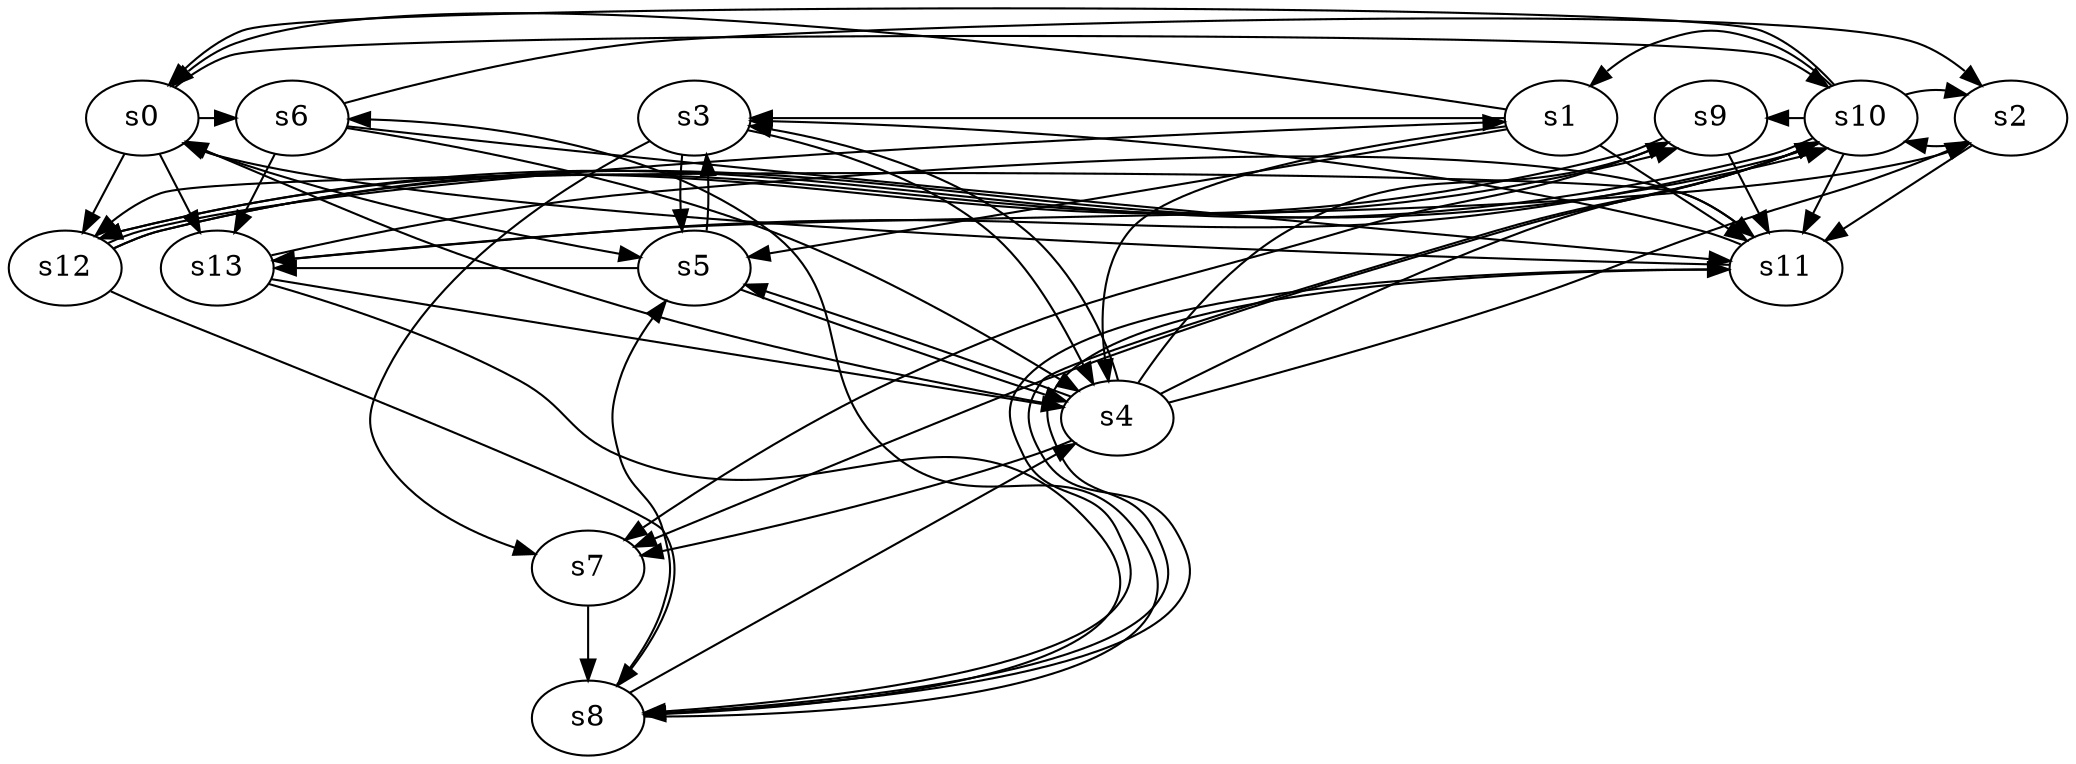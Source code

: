 digraph game_0904_complex_14 {
    s0 [name="s0", player=0];
    s1 [name="s1", player=1];
    s2 [name="s2", player=1];
    s3 [name="s3", player=1];
    s4 [name="s4", player=1];
    s5 [name="s5", player=0];
    s6 [name="s6", player=0];
    s7 [name="s7", player=1];
    s8 [name="s8", player=1];
    s9 [name="s9", player=0];
    s10 [name="s10", player=1, target=1];
    s11 [name="s11", player=1];
    s12 [name="s12", player=0];
    s13 [name="s13", player=1, target=1];

    s0 -> s5 [constraint="time % 2 == 0"];
    s0 -> s6 [constraint="time % 3 == 2 || time % 2 == 0"];
    s0 -> s10 [constraint="time == 1 || time == 2 || time == 12"];
    s0 -> s12;
    s0 -> s13;
    s1 -> s0 [constraint="time % 8 == 5"];
    s1 -> s3 [constraint="!(time % 5 == 4)"];
    s1 -> s4 [constraint="!(time % 2 == 0)"];
    s1 -> s5 [constraint="time % 2 == 1 && time % 4 == 1"];
    s1 -> s11;
    s2 -> s10 [constraint="time % 3 == 2 && time % 3 == 0"];
    s2 -> s11;
    s3 -> s4 [constraint="time % 4 == 0 && time % 4 == 2"];
    s3 -> s5;
    s3 -> s7;
    s4 -> s0 [constraint="time % 7 == 2"];
    s4 -> s2 [constraint="time % 2 == 1 && time % 5 == 2"];
    s4 -> s3 [constraint="time % 8 == 4"];
    s4 -> s5 [constraint="!(time % 6 == 2)"];
    s4 -> s7;
    s4 -> s9 [constraint="!(time % 5 == 0)"];
    s4 -> s10 [constraint="time % 4 == 3"];
    s5 -> s3;
    s5 -> s4;
    s5 -> s13 [constraint="time % 2 == 0 && time % 3 == 1"];
    s6 -> s2 [constraint="time % 2 == 1 && time % 5 == 3"];
    s6 -> s4 [constraint="!(time % 6 == 5)"];
    s6 -> s11 [constraint="time % 3 == 2 && time % 5 == 2"];
    s6 -> s13 [constraint="time % 3 == 0 && time % 5 == 2"];
    s7 -> s8;
    s8 -> s4 [constraint="time % 3 == 0"];
    s8 -> s5 [constraint="!(time % 5 == 4)"];
    s8 -> s6 [constraint="time % 5 == 0 || time % 2 == 0"];
    s8 -> s10 [constraint="time % 4 == 2 || time % 2 == 0"];
    s8 -> s11 [constraint="time % 7 == 0"];
    s9 -> s7 [constraint="time % 7 == 6"];
    s9 -> s11;
    s9 -> s12 [constraint="time % 3 == 1"];
    s10 -> s0 [constraint="time % 4 == 3"];
    s10 -> s1 [constraint="time % 8 == 7"];
    s10 -> s2 [constraint="time % 5 == 0 || time % 4 == 0"];
    s10 -> s7 [constraint="time % 3 == 2 || time % 2 == 0"];
    s10 -> s9 [constraint="time % 3 == 0 || time % 5 == 4"];
    s10 -> s11;
    s10 -> s12 [constraint="time % 3 == 0 || time % 2 == 1"];
    s10 -> s13 [constraint="time % 2 == 0 && time % 5 == 3"];
    s11 -> s0 [constraint="time % 4 == 0 || time % 2 == 1"];
    s11 -> s3 [constraint="time % 5 == 1 || time % 5 == 2"];
    s11 -> s8 [constraint="time == 14 || time == 16"];
    s11 -> s12 [constraint="time % 3 == 2 && time % 3 == 2"];
    s12 -> s1 [constraint="time == 5 || time == 17 || time == 20"];
    s12 -> s8 [constraint="time % 7 == 2"];
    s12 -> s9 [constraint="time % 4 == 1 || time % 5 == 2"];
    s12 -> s10 [constraint="time == 0 || time == 3 || time == 18 || time == 19 || time == 20"];
    s13 -> s2 [constraint="!(time % 4 == 3)"];
    s13 -> s4 [constraint="!(time % 3 == 0)"];
    s13 -> s8 [constraint="time % 3 == 0 || time % 4 == 1"];
    s13 -> s11 [constraint="time % 2 == 1 && time % 3 == 2"];
}
